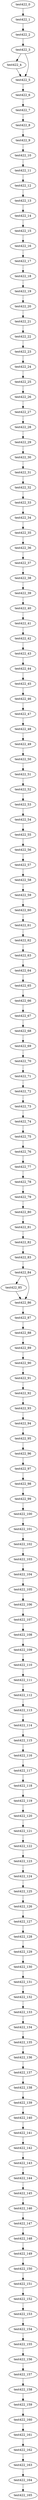 digraph G {
test422_0->test422_1;
test422_1->test422_2;
test422_2->test422_3;
test422_3->test422_4;
test422_3->test422_5;
test422_4->test422_5;
test422_5->test422_6;
test422_6->test422_7;
test422_7->test422_8;
test422_8->test422_9;
test422_9->test422_10;
test422_10->test422_11;
test422_11->test422_12;
test422_12->test422_13;
test422_13->test422_14;
test422_14->test422_15;
test422_15->test422_16;
test422_16->test422_17;
test422_17->test422_18;
test422_18->test422_19;
test422_19->test422_20;
test422_20->test422_21;
test422_21->test422_22;
test422_22->test422_23;
test422_23->test422_24;
test422_24->test422_25;
test422_25->test422_26;
test422_26->test422_27;
test422_27->test422_28;
test422_28->test422_29;
test422_29->test422_30;
test422_30->test422_31;
test422_31->test422_32;
test422_32->test422_33;
test422_33->test422_34;
test422_34->test422_35;
test422_35->test422_36;
test422_36->test422_37;
test422_37->test422_38;
test422_38->test422_39;
test422_39->test422_40;
test422_40->test422_41;
test422_41->test422_42;
test422_42->test422_43;
test422_43->test422_44;
test422_44->test422_45;
test422_45->test422_46;
test422_46->test422_47;
test422_47->test422_48;
test422_48->test422_49;
test422_49->test422_50;
test422_50->test422_51;
test422_51->test422_52;
test422_52->test422_53;
test422_53->test422_54;
test422_54->test422_55;
test422_55->test422_56;
test422_56->test422_57;
test422_57->test422_58;
test422_58->test422_59;
test422_59->test422_60;
test422_60->test422_61;
test422_61->test422_62;
test422_62->test422_63;
test422_63->test422_64;
test422_64->test422_65;
test422_65->test422_66;
test422_66->test422_67;
test422_67->test422_68;
test422_68->test422_69;
test422_69->test422_70;
test422_70->test422_71;
test422_71->test422_72;
test422_72->test422_73;
test422_73->test422_74;
test422_74->test422_75;
test422_75->test422_76;
test422_76->test422_77;
test422_77->test422_78;
test422_78->test422_79;
test422_79->test422_80;
test422_80->test422_81;
test422_81->test422_82;
test422_82->test422_83;
test422_83->test422_84;
test422_84->test422_85;
test422_84->test422_86;
test422_85->test422_86;
test422_86->test422_87;
test422_87->test422_88;
test422_88->test422_89;
test422_89->test422_90;
test422_90->test422_91;
test422_91->test422_92;
test422_92->test422_93;
test422_93->test422_94;
test422_94->test422_95;
test422_95->test422_96;
test422_96->test422_97;
test422_97->test422_98;
test422_98->test422_99;
test422_99->test422_100;
test422_100->test422_101;
test422_101->test422_102;
test422_102->test422_103;
test422_103->test422_104;
test422_104->test422_105;
test422_105->test422_106;
test422_106->test422_107;
test422_107->test422_108;
test422_108->test422_109;
test422_109->test422_110;
test422_110->test422_111;
test422_111->test422_112;
test422_112->test422_113;
test422_113->test422_114;
test422_114->test422_115;
test422_115->test422_116;
test422_116->test422_117;
test422_117->test422_118;
test422_118->test422_119;
test422_119->test422_120;
test422_120->test422_121;
test422_121->test422_122;
test422_122->test422_123;
test422_123->test422_124;
test422_124->test422_125;
test422_125->test422_126;
test422_126->test422_127;
test422_127->test422_128;
test422_128->test422_129;
test422_129->test422_130;
test422_130->test422_131;
test422_131->test422_132;
test422_132->test422_133;
test422_133->test422_134;
test422_134->test422_135;
test422_135->test422_136;
test422_136->test422_137;
test422_137->test422_138;
test422_138->test422_139;
test422_139->test422_140;
test422_140->test422_141;
test422_141->test422_142;
test422_142->test422_143;
test422_143->test422_144;
test422_144->test422_145;
test422_145->test422_146;
test422_146->test422_147;
test422_147->test422_148;
test422_148->test422_149;
test422_149->test422_150;
test422_150->test422_151;
test422_151->test422_152;
test422_152->test422_153;
test422_153->test422_154;
test422_154->test422_155;
test422_155->test422_156;
test422_156->test422_157;
test422_157->test422_158;
test422_158->test422_159;
test422_159->test422_160;
test422_160->test422_161;
test422_161->test422_162;
test422_162->test422_163;
test422_163->test422_164;
test422_164->test422_165;

}

